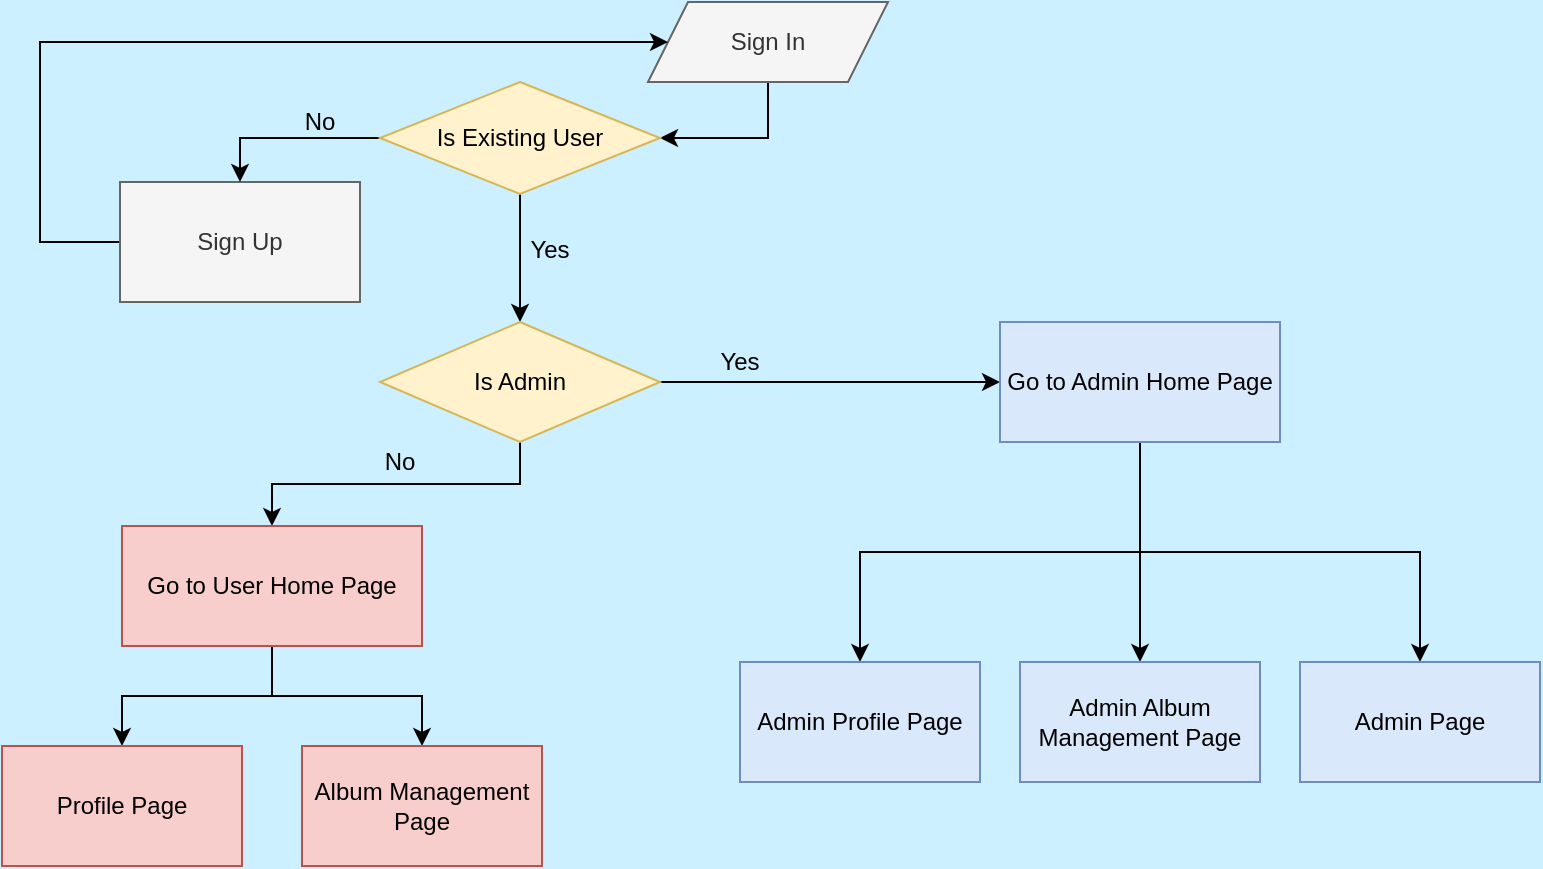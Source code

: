 <mxfile version="14.6.13" type="device"><diagram id="C5RBs43oDa-KdzZeNtuy" name="Page-1"><mxGraphModel dx="1422" dy="762" grid="0" gridSize="10" guides="1" tooltips="1" connect="1" arrows="1" fold="1" page="1" pageScale="1" pageWidth="827" pageHeight="1169" background="#CCF0FF" math="0" shadow="0"><root><mxCell id="WIyWlLk6GJQsqaUBKTNV-0"/><mxCell id="WIyWlLk6GJQsqaUBKTNV-1" parent="WIyWlLk6GJQsqaUBKTNV-0"/><mxCell id="7muoCvIcR4QTI92eq0lp-4" style="edgeStyle=orthogonalEdgeStyle;rounded=0;orthogonalLoop=1;jettySize=auto;html=1;exitX=0.5;exitY=1;exitDx=0;exitDy=0;entryX=1;entryY=0.5;entryDx=0;entryDy=0;" edge="1" parent="WIyWlLk6GJQsqaUBKTNV-1" source="7muoCvIcR4QTI92eq0lp-1" target="7muoCvIcR4QTI92eq0lp-6"><mxGeometry relative="1" as="geometry"><mxPoint x="220" y="120" as="targetPoint"/></mxGeometry></mxCell><mxCell id="7muoCvIcR4QTI92eq0lp-1" value="&lt;span&gt;Sign In&lt;/span&gt;" style="shape=parallelogram;perimeter=parallelogramPerimeter;whiteSpace=wrap;html=1;fixedSize=1;fillColor=#f5f5f5;strokeColor=#666666;fontColor=#333333;" vertex="1" parent="WIyWlLk6GJQsqaUBKTNV-1"><mxGeometry x="354" y="20" width="120" height="40" as="geometry"/></mxCell><mxCell id="7muoCvIcR4QTI92eq0lp-8" style="edgeStyle=orthogonalEdgeStyle;rounded=0;orthogonalLoop=1;jettySize=auto;html=1;entryX=0;entryY=0.5;entryDx=0;entryDy=0;exitX=0;exitY=0.5;exitDx=0;exitDy=0;" edge="1" parent="WIyWlLk6GJQsqaUBKTNV-1" source="7muoCvIcR4QTI92eq0lp-5" target="7muoCvIcR4QTI92eq0lp-1"><mxGeometry relative="1" as="geometry"><Array as="points"><mxPoint x="50" y="140"/><mxPoint x="50" y="40"/></Array></mxGeometry></mxCell><mxCell id="7muoCvIcR4QTI92eq0lp-5" value="Sign Up" style="rounded=0;whiteSpace=wrap;html=1;fillColor=#f5f5f5;strokeColor=#666666;fontColor=#333333;" vertex="1" parent="WIyWlLk6GJQsqaUBKTNV-1"><mxGeometry x="90" y="110" width="120" height="60" as="geometry"/></mxCell><mxCell id="7muoCvIcR4QTI92eq0lp-7" style="edgeStyle=orthogonalEdgeStyle;rounded=0;orthogonalLoop=1;jettySize=auto;html=1;entryX=0.5;entryY=0;entryDx=0;entryDy=0;" edge="1" parent="WIyWlLk6GJQsqaUBKTNV-1" source="7muoCvIcR4QTI92eq0lp-6" target="7muoCvIcR4QTI92eq0lp-5"><mxGeometry relative="1" as="geometry"/></mxCell><mxCell id="7muoCvIcR4QTI92eq0lp-9" style="edgeStyle=orthogonalEdgeStyle;rounded=0;orthogonalLoop=1;jettySize=auto;html=1;entryX=0.5;entryY=0;entryDx=0;entryDy=0;" edge="1" parent="WIyWlLk6GJQsqaUBKTNV-1" source="7muoCvIcR4QTI92eq0lp-6" target="7muoCvIcR4QTI92eq0lp-11"><mxGeometry relative="1" as="geometry"><mxPoint x="290" y="190" as="targetPoint"/></mxGeometry></mxCell><mxCell id="7muoCvIcR4QTI92eq0lp-6" value="Is Existing User" style="rhombus;whiteSpace=wrap;html=1;fillColor=#fff2cc;strokeColor=#d6b656;" vertex="1" parent="WIyWlLk6GJQsqaUBKTNV-1"><mxGeometry x="220" y="60" width="140" height="56" as="geometry"/></mxCell><mxCell id="7muoCvIcR4QTI92eq0lp-13" style="edgeStyle=orthogonalEdgeStyle;rounded=0;orthogonalLoop=1;jettySize=auto;html=1;exitX=1;exitY=0.5;exitDx=0;exitDy=0;entryX=0;entryY=0.5;entryDx=0;entryDy=0;" edge="1" parent="WIyWlLk6GJQsqaUBKTNV-1" source="7muoCvIcR4QTI92eq0lp-11" target="7muoCvIcR4QTI92eq0lp-12"><mxGeometry relative="1" as="geometry"/></mxCell><mxCell id="7muoCvIcR4QTI92eq0lp-29" style="edgeStyle=orthogonalEdgeStyle;rounded=0;orthogonalLoop=1;jettySize=auto;html=1;exitX=0.5;exitY=1;exitDx=0;exitDy=0;" edge="1" parent="WIyWlLk6GJQsqaUBKTNV-1" source="7muoCvIcR4QTI92eq0lp-11" target="7muoCvIcR4QTI92eq0lp-15"><mxGeometry relative="1" as="geometry"/></mxCell><mxCell id="7muoCvIcR4QTI92eq0lp-11" value="Is Admin" style="rhombus;whiteSpace=wrap;html=1;fillColor=#fff2cc;strokeColor=#d6b656;" vertex="1" parent="WIyWlLk6GJQsqaUBKTNV-1"><mxGeometry x="220" y="180" width="140" height="60" as="geometry"/></mxCell><mxCell id="7muoCvIcR4QTI92eq0lp-35" style="edgeStyle=orthogonalEdgeStyle;rounded=0;orthogonalLoop=1;jettySize=auto;html=1;exitX=0.5;exitY=1;exitDx=0;exitDy=0;entryX=0.5;entryY=0;entryDx=0;entryDy=0;" edge="1" parent="WIyWlLk6GJQsqaUBKTNV-1" source="7muoCvIcR4QTI92eq0lp-12" target="7muoCvIcR4QTI92eq0lp-31"><mxGeometry relative="1" as="geometry"/></mxCell><mxCell id="7muoCvIcR4QTI92eq0lp-36" style="edgeStyle=orthogonalEdgeStyle;rounded=0;orthogonalLoop=1;jettySize=auto;html=1;exitX=0.5;exitY=1;exitDx=0;exitDy=0;entryX=0.5;entryY=0;entryDx=0;entryDy=0;" edge="1" parent="WIyWlLk6GJQsqaUBKTNV-1" source="7muoCvIcR4QTI92eq0lp-12" target="7muoCvIcR4QTI92eq0lp-33"><mxGeometry relative="1" as="geometry"/></mxCell><mxCell id="7muoCvIcR4QTI92eq0lp-37" style="edgeStyle=orthogonalEdgeStyle;rounded=0;orthogonalLoop=1;jettySize=auto;html=1;exitX=0.5;exitY=1;exitDx=0;exitDy=0;entryX=0.5;entryY=0;entryDx=0;entryDy=0;" edge="1" parent="WIyWlLk6GJQsqaUBKTNV-1" source="7muoCvIcR4QTI92eq0lp-12" target="7muoCvIcR4QTI92eq0lp-34"><mxGeometry relative="1" as="geometry"/></mxCell><mxCell id="7muoCvIcR4QTI92eq0lp-12" value="Go to Admin Home Page" style="rounded=0;whiteSpace=wrap;html=1;fillColor=#dae8fc;strokeColor=#6c8ebf;" vertex="1" parent="WIyWlLk6GJQsqaUBKTNV-1"><mxGeometry x="530" y="180" width="140" height="60" as="geometry"/></mxCell><mxCell id="7muoCvIcR4QTI92eq0lp-21" style="edgeStyle=orthogonalEdgeStyle;rounded=0;orthogonalLoop=1;jettySize=auto;html=1;exitX=0.5;exitY=1;exitDx=0;exitDy=0;entryX=0.5;entryY=0;entryDx=0;entryDy=0;" edge="1" parent="WIyWlLk6GJQsqaUBKTNV-1" source="7muoCvIcR4QTI92eq0lp-15" target="7muoCvIcR4QTI92eq0lp-24"><mxGeometry relative="1" as="geometry"><mxPoint x="361" y="492" as="targetPoint"/></mxGeometry></mxCell><mxCell id="7muoCvIcR4QTI92eq0lp-26" style="edgeStyle=orthogonalEdgeStyle;rounded=0;orthogonalLoop=1;jettySize=auto;html=1;exitX=0.5;exitY=1;exitDx=0;exitDy=0;entryX=0.5;entryY=0;entryDx=0;entryDy=0;" edge="1" parent="WIyWlLk6GJQsqaUBKTNV-1" source="7muoCvIcR4QTI92eq0lp-15" target="7muoCvIcR4QTI92eq0lp-23"><mxGeometry relative="1" as="geometry"/></mxCell><mxCell id="7muoCvIcR4QTI92eq0lp-15" value="Go to User Home Page" style="rounded=0;whiteSpace=wrap;html=1;fillColor=#f8cecc;strokeColor=#b85450;" vertex="1" parent="WIyWlLk6GJQsqaUBKTNV-1"><mxGeometry x="91" y="282" width="150" height="60" as="geometry"/></mxCell><mxCell id="7muoCvIcR4QTI92eq0lp-16" value="Yes" style="text;html=1;strokeColor=none;fillColor=none;align=center;verticalAlign=middle;whiteSpace=wrap;rounded=0;" vertex="1" parent="WIyWlLk6GJQsqaUBKTNV-1"><mxGeometry x="380" y="190" width="40" height="20" as="geometry"/></mxCell><mxCell id="7muoCvIcR4QTI92eq0lp-17" value="Yes" style="text;html=1;strokeColor=none;fillColor=none;align=center;verticalAlign=middle;whiteSpace=wrap;rounded=0;" vertex="1" parent="WIyWlLk6GJQsqaUBKTNV-1"><mxGeometry x="285" y="134" width="40" height="20" as="geometry"/></mxCell><mxCell id="7muoCvIcR4QTI92eq0lp-18" value="No" style="text;html=1;strokeColor=none;fillColor=none;align=center;verticalAlign=middle;whiteSpace=wrap;rounded=0;" vertex="1" parent="WIyWlLk6GJQsqaUBKTNV-1"><mxGeometry x="170" y="70" width="40" height="20" as="geometry"/></mxCell><mxCell id="7muoCvIcR4QTI92eq0lp-23" value="Profile Page" style="rounded=0;whiteSpace=wrap;html=1;fillColor=#f8cecc;strokeColor=#b85450;" vertex="1" parent="WIyWlLk6GJQsqaUBKTNV-1"><mxGeometry x="31" y="392" width="120" height="60" as="geometry"/></mxCell><mxCell id="7muoCvIcR4QTI92eq0lp-24" value="Album Management Page" style="rounded=0;whiteSpace=wrap;html=1;fillColor=#f8cecc;strokeColor=#b85450;" vertex="1" parent="WIyWlLk6GJQsqaUBKTNV-1"><mxGeometry x="181" y="392" width="120" height="60" as="geometry"/></mxCell><mxCell id="7muoCvIcR4QTI92eq0lp-19" value="No" style="text;html=1;strokeColor=none;fillColor=none;align=center;verticalAlign=middle;whiteSpace=wrap;rounded=0;" vertex="1" parent="WIyWlLk6GJQsqaUBKTNV-1"><mxGeometry x="210" y="240" width="40" height="20" as="geometry"/></mxCell><mxCell id="7muoCvIcR4QTI92eq0lp-31" value="Admin Profile Page" style="rounded=0;whiteSpace=wrap;html=1;fillColor=#dae8fc;strokeColor=#6c8ebf;" vertex="1" parent="WIyWlLk6GJQsqaUBKTNV-1"><mxGeometry x="400" y="350" width="120" height="60" as="geometry"/></mxCell><mxCell id="7muoCvIcR4QTI92eq0lp-33" value="Admin Album Management Page" style="rounded=0;whiteSpace=wrap;html=1;fillColor=#dae8fc;strokeColor=#6c8ebf;" vertex="1" parent="WIyWlLk6GJQsqaUBKTNV-1"><mxGeometry x="540" y="350" width="120" height="60" as="geometry"/></mxCell><mxCell id="7muoCvIcR4QTI92eq0lp-34" value="Admin Page" style="rounded=0;whiteSpace=wrap;html=1;fillColor=#dae8fc;strokeColor=#6c8ebf;" vertex="1" parent="WIyWlLk6GJQsqaUBKTNV-1"><mxGeometry x="680" y="350" width="120" height="60" as="geometry"/></mxCell></root></mxGraphModel></diagram></mxfile>